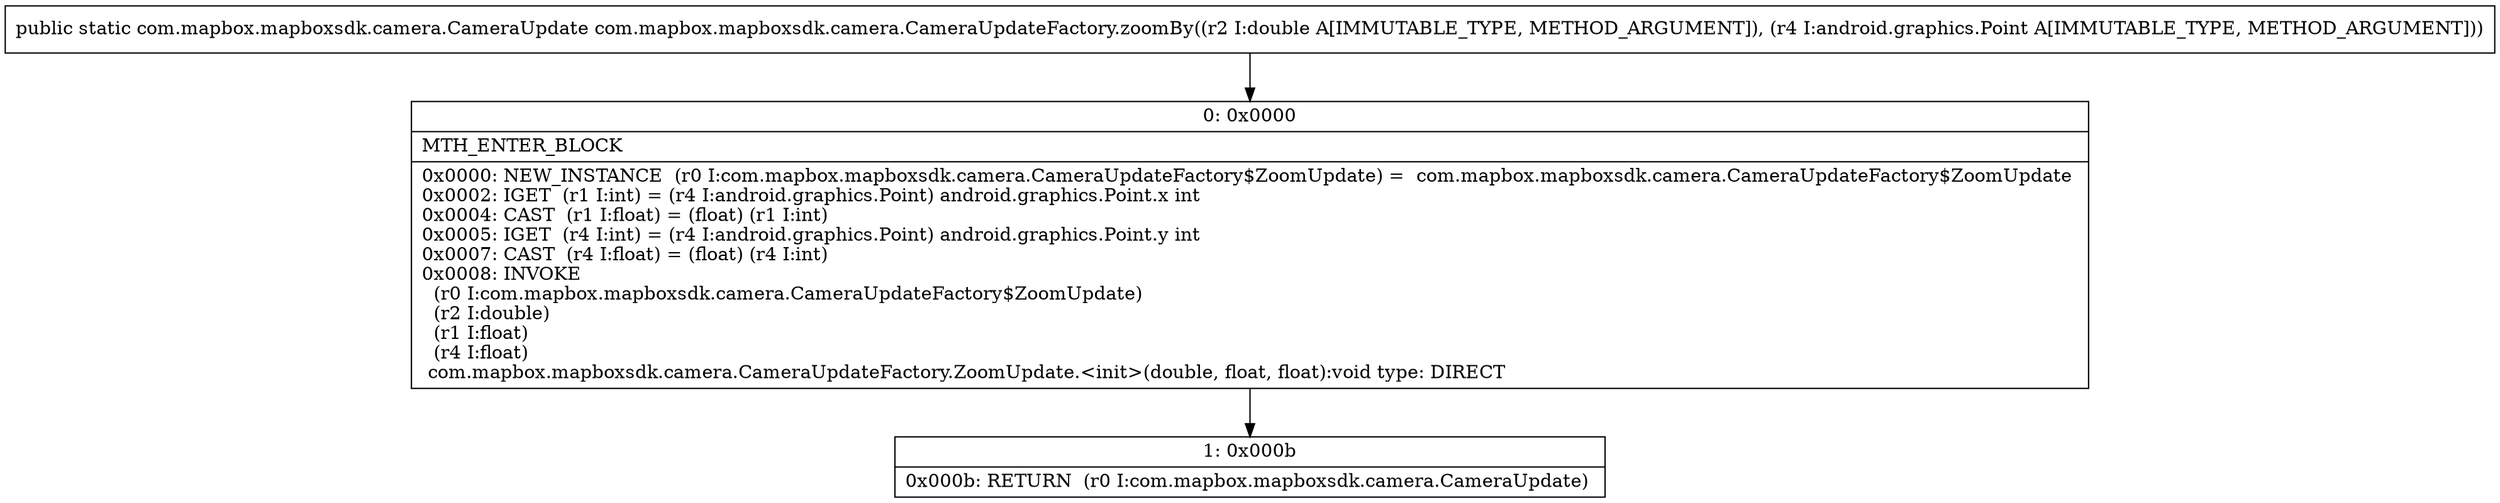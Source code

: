 digraph "CFG forcom.mapbox.mapboxsdk.camera.CameraUpdateFactory.zoomBy(DLandroid\/graphics\/Point;)Lcom\/mapbox\/mapboxsdk\/camera\/CameraUpdate;" {
Node_0 [shape=record,label="{0\:\ 0x0000|MTH_ENTER_BLOCK\l|0x0000: NEW_INSTANCE  (r0 I:com.mapbox.mapboxsdk.camera.CameraUpdateFactory$ZoomUpdate) =  com.mapbox.mapboxsdk.camera.CameraUpdateFactory$ZoomUpdate \l0x0002: IGET  (r1 I:int) = (r4 I:android.graphics.Point) android.graphics.Point.x int \l0x0004: CAST  (r1 I:float) = (float) (r1 I:int) \l0x0005: IGET  (r4 I:int) = (r4 I:android.graphics.Point) android.graphics.Point.y int \l0x0007: CAST  (r4 I:float) = (float) (r4 I:int) \l0x0008: INVOKE  \l  (r0 I:com.mapbox.mapboxsdk.camera.CameraUpdateFactory$ZoomUpdate)\l  (r2 I:double)\l  (r1 I:float)\l  (r4 I:float)\l com.mapbox.mapboxsdk.camera.CameraUpdateFactory.ZoomUpdate.\<init\>(double, float, float):void type: DIRECT \l}"];
Node_1 [shape=record,label="{1\:\ 0x000b|0x000b: RETURN  (r0 I:com.mapbox.mapboxsdk.camera.CameraUpdate) \l}"];
MethodNode[shape=record,label="{public static com.mapbox.mapboxsdk.camera.CameraUpdate com.mapbox.mapboxsdk.camera.CameraUpdateFactory.zoomBy((r2 I:double A[IMMUTABLE_TYPE, METHOD_ARGUMENT]), (r4 I:android.graphics.Point A[IMMUTABLE_TYPE, METHOD_ARGUMENT])) }"];
MethodNode -> Node_0;
Node_0 -> Node_1;
}

